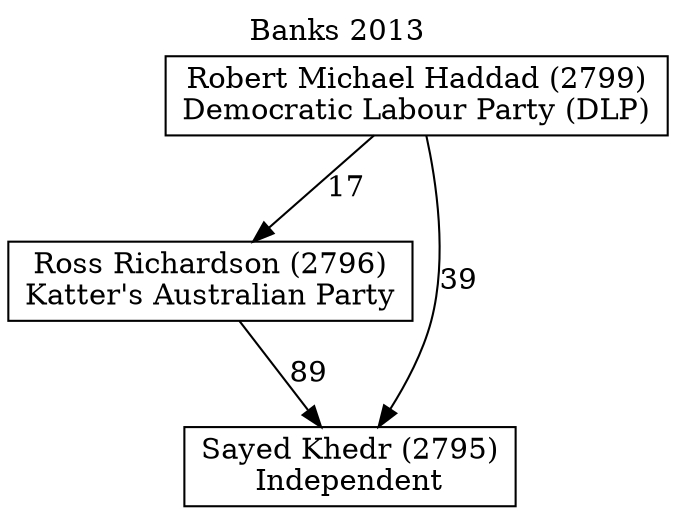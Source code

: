 // House preference flow
digraph "Sayed Khedr (2795)_Banks_2013" {
	graph [label="Banks 2013" labelloc=t mclimit=10]
	node [shape=box]
	"Robert Michael Haddad (2799)" [label="Robert Michael Haddad (2799)
Democratic Labour Party (DLP)"]
	"Ross Richardson (2796)" [label="Ross Richardson (2796)
Katter's Australian Party"]
	"Sayed Khedr (2795)" [label="Sayed Khedr (2795)
Independent"]
	"Robert Michael Haddad (2799)" -> "Ross Richardson (2796)" [label=17]
	"Robert Michael Haddad (2799)" -> "Sayed Khedr (2795)" [label=39]
	"Ross Richardson (2796)" -> "Sayed Khedr (2795)" [label=89]
}
